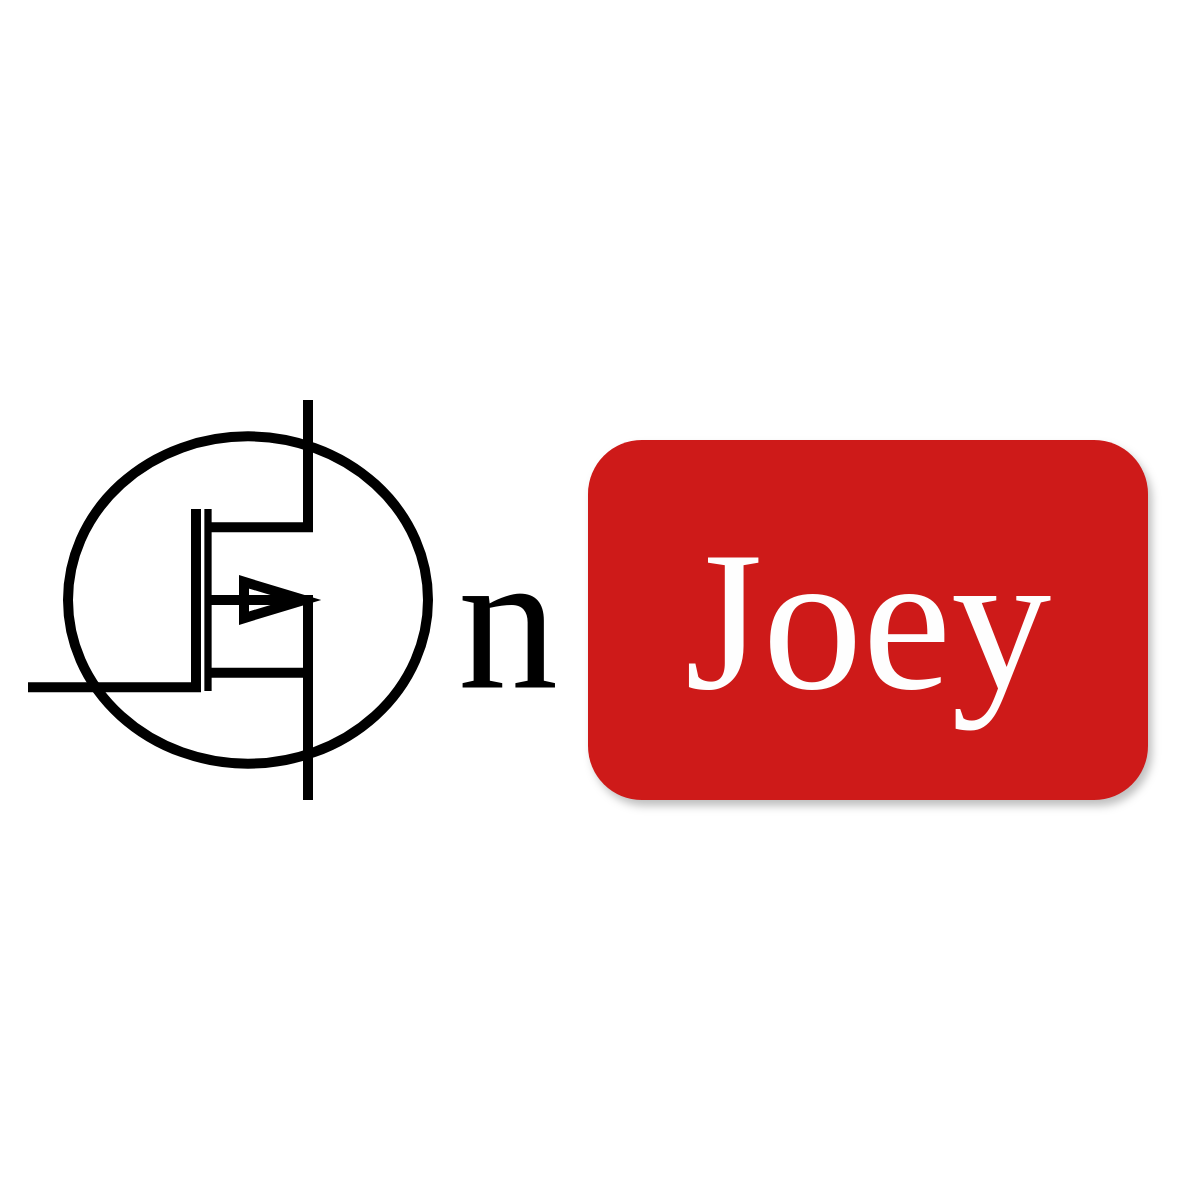 <mxfile version="20.6.2" type="device" pages="2"><diagram name="LOGO原理图" id="G6_Ih1uEmKuhAY4Pray0"><mxGraphModel dx="813" dy="482" grid="1" gridSize="10" guides="1" tooltips="1" connect="1" arrows="1" fold="1" page="1" pageScale="1" pageWidth="1654" pageHeight="2336" math="0" shadow="0"><root><mxCell id="T4PthD-0da5iKBXSwDmJ-0"/><mxCell id="T4PthD-0da5iKBXSwDmJ-1" parent="T4PthD-0da5iKBXSwDmJ-0"/><mxCell id="zf1lhTD4DIcL6rWNsiCa-1" value="" style="rounded=0;whiteSpace=wrap;html=1;strokeColor=none;fontFamily=Black Ops One;fontSource=https%3A%2F%2Ffonts.googleapis.com%2Fcss%3Ffamily%3DBlack%2BOps%2BOne;fillColor=none;" parent="T4PthD-0da5iKBXSwDmJ-1" vertex="1"><mxGeometry x="46" y="214" width="588" height="252" as="geometry"/></mxCell><mxCell id="T4PthD-0da5iKBXSwDmJ-3" value="n" style="rounded=0;whiteSpace=wrap;html=1;fontFamily=Black Ops One;aspect=fixed;fontSize=100;fillColor=none;strokeColor=none;movable=0;resizable=0;rotatable=0;deletable=0;editable=0;locked=1;connectable=0;" parent="T4PthD-0da5iKBXSwDmJ-1" vertex="1"><mxGeometry x="260" y="260" width="80" height="180" as="geometry"/></mxCell><mxCell id="T4PthD-0da5iKBXSwDmJ-4" value="" style="whiteSpace=wrap;html=1;aspect=fixed;fillColor=none;strokeColor=none;movable=0;resizable=0;rotatable=0;deletable=0;editable=0;locked=1;connectable=0;" parent="T4PthD-0da5iKBXSwDmJ-1" vertex="1"><mxGeometry x="60" y="40" width="200" height="200" as="geometry"/></mxCell><mxCell id="T4PthD-0da5iKBXSwDmJ-5" value="" style="whiteSpace=wrap;html=1;aspect=fixed;fillColor=none;strokeColor=none;movable=0;resizable=0;rotatable=0;deletable=0;editable=0;locked=1;connectable=0;" parent="T4PthD-0da5iKBXSwDmJ-1" vertex="1"><mxGeometry x="60" y="440" width="200" height="200" as="geometry"/></mxCell><mxCell id="T4PthD-0da5iKBXSwDmJ-6" value="Joey" style="rounded=1;whiteSpace=wrap;html=1;fontFamily=Black Ops One;fontSize=100;fillColor=#CE1A19;strokeColor=none;fontColor=#FEFEFE;shadow=1;movable=0;resizable=0;rotatable=0;deletable=0;editable=0;locked=1;connectable=0;aspect=fixed;" parent="T4PthD-0da5iKBXSwDmJ-1" vertex="1"><mxGeometry x="340" y="260" width="280" height="180" as="geometry"/></mxCell><mxCell id="T4PthD-0da5iKBXSwDmJ-7" value="" style="verticalLabelPosition=bottom;shadow=0;dashed=0;align=center;html=1;verticalAlign=top;shape=mxgraph.electrical.mosfets1.p-channel_mosfet_1;strokeWidth=5;fillColor=none;movable=0;resizable=0;rotatable=0;deletable=0;editable=0;locked=1;connectable=0;aspect=fixed;" parent="T4PthD-0da5iKBXSwDmJ-1" vertex="1"><mxGeometry x="60" y="240" width="200" height="200" as="geometry"/></mxCell></root></mxGraphModel></diagram><diagram name="LOGO原理图 的副本" id="CVpYr-A1E8JWoMELawkU"><mxGraphModel dx="813" dy="482" grid="1" gridSize="10" guides="1" tooltips="1" connect="1" arrows="1" fold="1" page="1" pageScale="1" pageWidth="1654" pageHeight="2336" math="0" shadow="0"><root><mxCell id="PizRTrxbh9PR7eBWcHZO-0"/><mxCell id="PizRTrxbh9PR7eBWcHZO-1" parent="PizRTrxbh9PR7eBWcHZO-0"/><mxCell id="PizRTrxbh9PR7eBWcHZO-3" value="n" style="rounded=0;whiteSpace=wrap;html=1;fontFamily=Black Ops One;aspect=fixed;fontSize=100;fillColor=none;strokeColor=none;movable=0;resizable=0;rotatable=0;deletable=0;editable=0;locked=1;connectable=0;" vertex="1" parent="PizRTrxbh9PR7eBWcHZO-1"><mxGeometry x="260" y="260" width="80" height="180" as="geometry"/></mxCell><mxCell id="PizRTrxbh9PR7eBWcHZO-4" value="" style="whiteSpace=wrap;html=1;aspect=fixed;fillColor=none;strokeColor=none;movable=0;resizable=0;rotatable=0;deletable=0;editable=0;locked=1;connectable=0;" vertex="1" parent="PizRTrxbh9PR7eBWcHZO-1"><mxGeometry x="60" y="40" width="200" height="200" as="geometry"/></mxCell><mxCell id="PizRTrxbh9PR7eBWcHZO-5" value="" style="whiteSpace=wrap;html=1;aspect=fixed;fillColor=none;strokeColor=none;movable=0;resizable=0;rotatable=0;deletable=0;editable=0;locked=1;connectable=0;" vertex="1" parent="PizRTrxbh9PR7eBWcHZO-1"><mxGeometry x="60" y="440" width="200" height="200" as="geometry"/></mxCell><mxCell id="PizRTrxbh9PR7eBWcHZO-6" value="Joey" style="rounded=1;whiteSpace=wrap;html=1;fontFamily=Black Ops One;fontSize=100;fillColor=#CE1A19;strokeColor=none;fontColor=#FEFEFE;shadow=1;movable=0;resizable=0;rotatable=0;deletable=0;editable=0;locked=1;connectable=0;aspect=fixed;" vertex="1" parent="PizRTrxbh9PR7eBWcHZO-1"><mxGeometry x="340" y="260" width="280" height="180" as="geometry"/></mxCell><mxCell id="PizRTrxbh9PR7eBWcHZO-7" value="" style="verticalLabelPosition=bottom;shadow=0;dashed=0;align=center;html=1;verticalAlign=top;shape=mxgraph.electrical.mosfets1.p-channel_mosfet_1;strokeWidth=5;fillColor=none;movable=0;resizable=0;rotatable=0;deletable=0;editable=0;locked=1;connectable=0;aspect=fixed;" vertex="1" parent="PizRTrxbh9PR7eBWcHZO-1"><mxGeometry x="60" y="240" width="200" height="200" as="geometry"/></mxCell></root></mxGraphModel></diagram></mxfile>